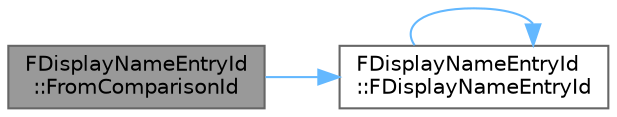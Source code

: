 digraph "FDisplayNameEntryId::FromComparisonId"
{
 // INTERACTIVE_SVG=YES
 // LATEX_PDF_SIZE
  bgcolor="transparent";
  edge [fontname=Helvetica,fontsize=10,labelfontname=Helvetica,labelfontsize=10];
  node [fontname=Helvetica,fontsize=10,shape=box,height=0.2,width=0.4];
  rankdir="LR";
  Node1 [id="Node000001",label="FDisplayNameEntryId\l::FromComparisonId",height=0.2,width=0.4,color="gray40", fillcolor="grey60", style="filled", fontcolor="black",tooltip=" "];
  Node1 -> Node2 [id="edge1_Node000001_Node000002",color="steelblue1",style="solid",tooltip=" "];
  Node2 [id="Node000002",label="FDisplayNameEntryId\l::FDisplayNameEntryId",height=0.2,width=0.4,color="grey40", fillcolor="white", style="filled",URL="$df/d5a/classFDisplayNameEntryId.html#a2429c74e402133303bc6ee361622c797",tooltip=" "];
  Node2 -> Node2 [id="edge2_Node000002_Node000002",color="steelblue1",style="solid",tooltip=" "];
}
